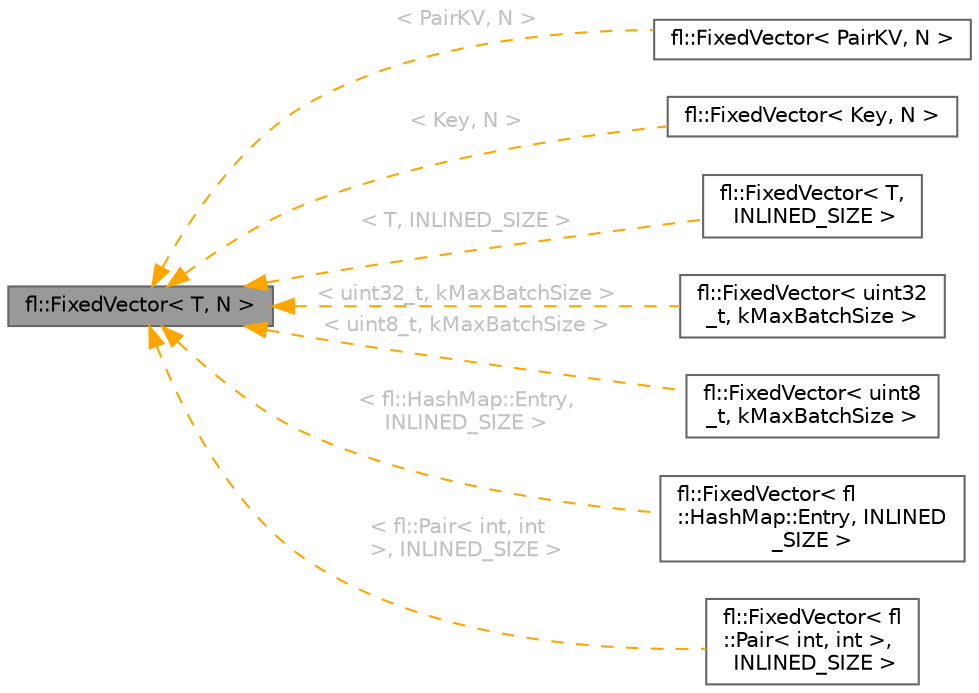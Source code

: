 digraph "fl::FixedVector&lt; T, N &gt;"
{
 // INTERACTIVE_SVG=YES
 // LATEX_PDF_SIZE
  bgcolor="transparent";
  edge [fontname=Helvetica,fontsize=10,labelfontname=Helvetica,labelfontsize=10];
  node [fontname=Helvetica,fontsize=10,shape=box,height=0.2,width=0.4];
  rankdir="LR";
  Node1 [id="Node000001",label="fl::FixedVector\< T, N \>",height=0.2,width=0.4,color="gray40", fillcolor="grey60", style="filled", fontcolor="black",tooltip=" "];
  Node1 -> Node2 [id="edge1_Node000001_Node000002",dir="back",color="orange",style="dashed",tooltip=" ",label=" \< PairKV, N \>",fontcolor="grey" ];
  Node2 [id="Node000002",label="fl::FixedVector\< PairKV, N \>",height=0.2,width=0.4,color="gray40", fillcolor="white", style="filled",URL="$d3/d73/classfl_1_1_fixed_vector.html",tooltip=" "];
  Node1 -> Node3 [id="edge2_Node000001_Node000003",dir="back",color="orange",style="dashed",tooltip=" ",label=" \< Key, N \>",fontcolor="grey" ];
  Node3 [id="Node000003",label="fl::FixedVector\< Key, N \>",height=0.2,width=0.4,color="gray40", fillcolor="white", style="filled",URL="$d3/d73/classfl_1_1_fixed_vector.html",tooltip=" "];
  Node1 -> Node4 [id="edge3_Node000001_Node000004",dir="back",color="orange",style="dashed",tooltip=" ",label=" \< T, INLINED_SIZE \>",fontcolor="grey" ];
  Node4 [id="Node000004",label="fl::FixedVector\< T,\l INLINED_SIZE \>",height=0.2,width=0.4,color="gray40", fillcolor="white", style="filled",URL="$d3/d73/classfl_1_1_fixed_vector.html",tooltip=" "];
  Node1 -> Node5 [id="edge4_Node000001_Node000005",dir="back",color="orange",style="dashed",tooltip=" ",label=" \< uint32_t, kMaxBatchSize \>",fontcolor="grey" ];
  Node5 [id="Node000005",label="fl::FixedVector\< uint32\l_t, kMaxBatchSize \>",height=0.2,width=0.4,color="gray40", fillcolor="white", style="filled",URL="$d3/d73/classfl_1_1_fixed_vector.html",tooltip=" "];
  Node1 -> Node6 [id="edge5_Node000001_Node000006",dir="back",color="orange",style="dashed",tooltip=" ",label=" \< uint8_t, kMaxBatchSize \>",fontcolor="grey" ];
  Node6 [id="Node000006",label="fl::FixedVector\< uint8\l_t, kMaxBatchSize \>",height=0.2,width=0.4,color="gray40", fillcolor="white", style="filled",URL="$d3/d73/classfl_1_1_fixed_vector.html",tooltip=" "];
  Node1 -> Node7 [id="edge6_Node000001_Node000007",dir="back",color="orange",style="dashed",tooltip=" ",label=" \< fl::HashMap::Entry,\l INLINED_SIZE \>",fontcolor="grey" ];
  Node7 [id="Node000007",label="fl::FixedVector\< fl\l::HashMap::Entry, INLINED\l_SIZE \>",height=0.2,width=0.4,color="gray40", fillcolor="white", style="filled",URL="$d3/d73/classfl_1_1_fixed_vector.html",tooltip=" "];
  Node1 -> Node8 [id="edge7_Node000001_Node000008",dir="back",color="orange",style="dashed",tooltip=" ",label=" \< fl::Pair\< int, int\l \>, INLINED_SIZE \>",fontcolor="grey" ];
  Node8 [id="Node000008",label="fl::FixedVector\< fl\l::Pair\< int, int \>,\l INLINED_SIZE \>",height=0.2,width=0.4,color="gray40", fillcolor="white", style="filled",URL="$d3/d73/classfl_1_1_fixed_vector.html",tooltip=" "];
}
